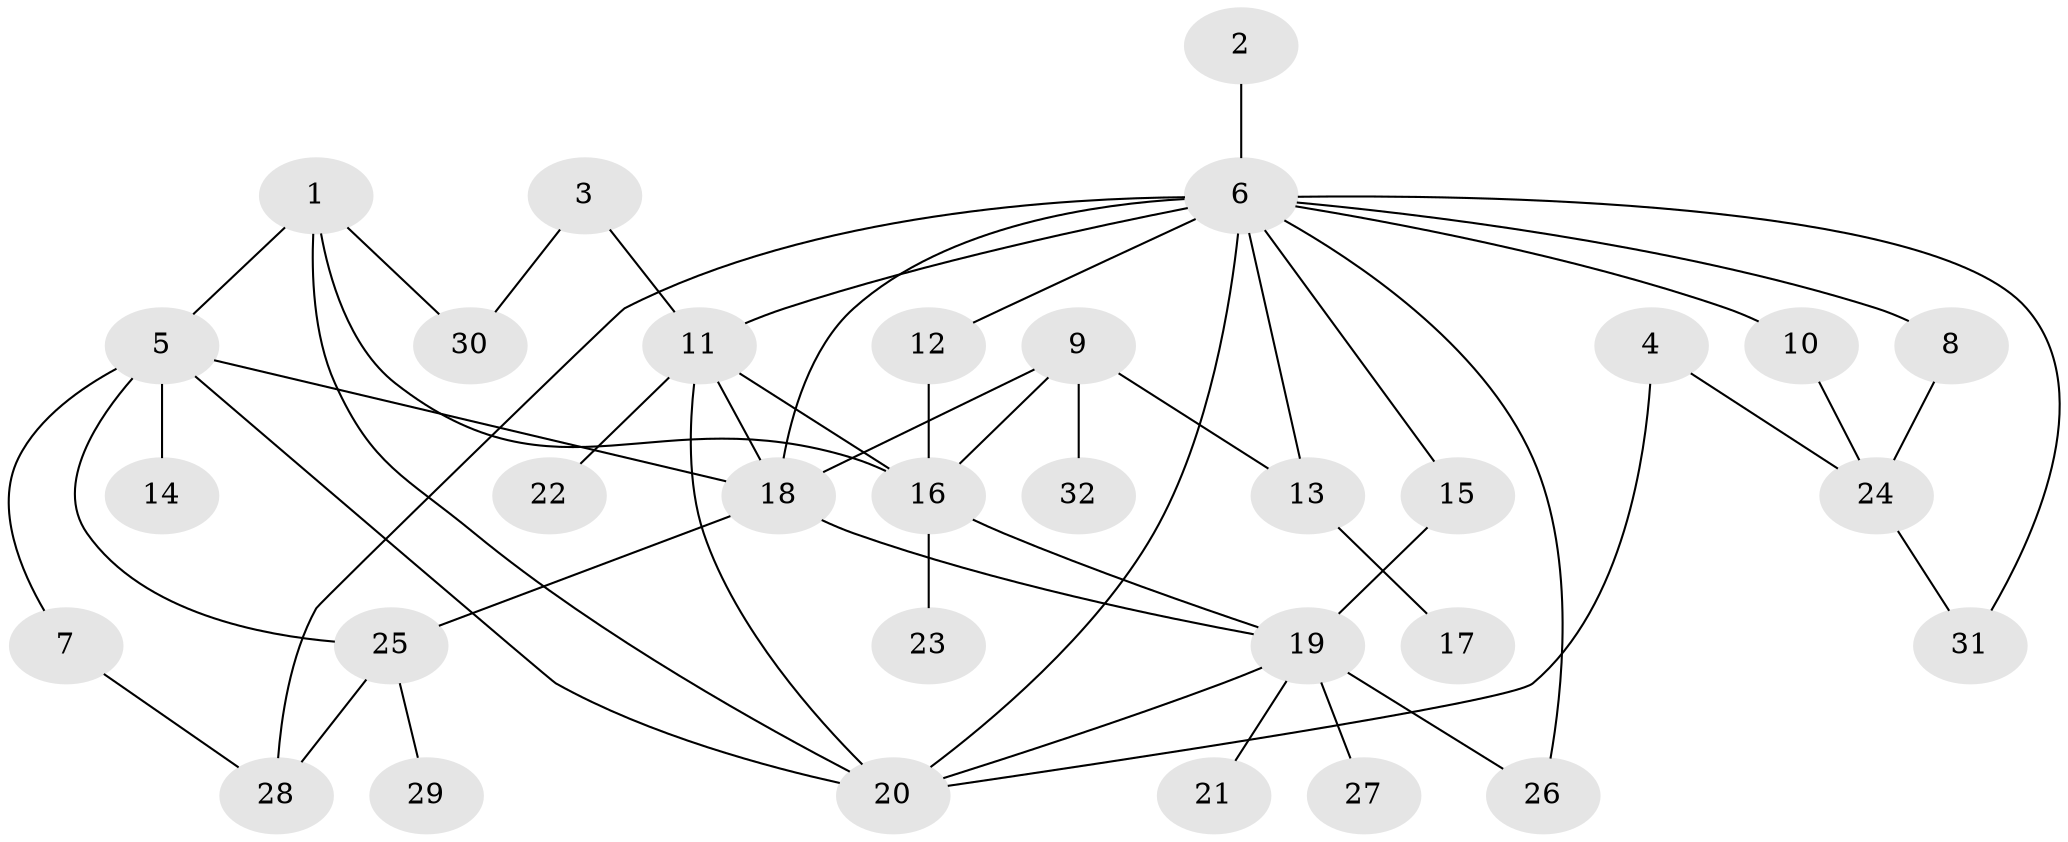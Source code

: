 // original degree distribution, {7: 0.03125, 6: 0.0625, 5: 0.0625, 15: 0.015625, 3: 0.09375, 4: 0.046875, 10: 0.015625, 1: 0.421875, 2: 0.25}
// Generated by graph-tools (version 1.1) at 2025/02/03/09/25 03:02:48]
// undirected, 32 vertices, 50 edges
graph export_dot {
graph [start="1"]
  node [color=gray90,style=filled];
  1;
  2;
  3;
  4;
  5;
  6;
  7;
  8;
  9;
  10;
  11;
  12;
  13;
  14;
  15;
  16;
  17;
  18;
  19;
  20;
  21;
  22;
  23;
  24;
  25;
  26;
  27;
  28;
  29;
  30;
  31;
  32;
  1 -- 5 [weight=1.0];
  1 -- 16 [weight=1.0];
  1 -- 20 [weight=1.0];
  1 -- 30 [weight=1.0];
  2 -- 6 [weight=1.0];
  3 -- 11 [weight=1.0];
  3 -- 30 [weight=1.0];
  4 -- 20 [weight=1.0];
  4 -- 24 [weight=1.0];
  5 -- 7 [weight=1.0];
  5 -- 14 [weight=1.0];
  5 -- 18 [weight=1.0];
  5 -- 20 [weight=1.0];
  5 -- 25 [weight=1.0];
  6 -- 8 [weight=1.0];
  6 -- 10 [weight=1.0];
  6 -- 11 [weight=1.0];
  6 -- 12 [weight=1.0];
  6 -- 13 [weight=1.0];
  6 -- 15 [weight=1.0];
  6 -- 18 [weight=1.0];
  6 -- 20 [weight=1.0];
  6 -- 26 [weight=1.0];
  6 -- 28 [weight=2.0];
  6 -- 31 [weight=1.0];
  7 -- 28 [weight=1.0];
  8 -- 24 [weight=1.0];
  9 -- 13 [weight=1.0];
  9 -- 16 [weight=2.0];
  9 -- 18 [weight=1.0];
  9 -- 32 [weight=1.0];
  10 -- 24 [weight=1.0];
  11 -- 16 [weight=1.0];
  11 -- 18 [weight=1.0];
  11 -- 20 [weight=1.0];
  11 -- 22 [weight=1.0];
  12 -- 16 [weight=1.0];
  13 -- 17 [weight=1.0];
  15 -- 19 [weight=2.0];
  16 -- 19 [weight=1.0];
  16 -- 23 [weight=1.0];
  18 -- 19 [weight=1.0];
  18 -- 25 [weight=2.0];
  19 -- 20 [weight=1.0];
  19 -- 21 [weight=1.0];
  19 -- 26 [weight=1.0];
  19 -- 27 [weight=1.0];
  24 -- 31 [weight=1.0];
  25 -- 28 [weight=1.0];
  25 -- 29 [weight=1.0];
}
